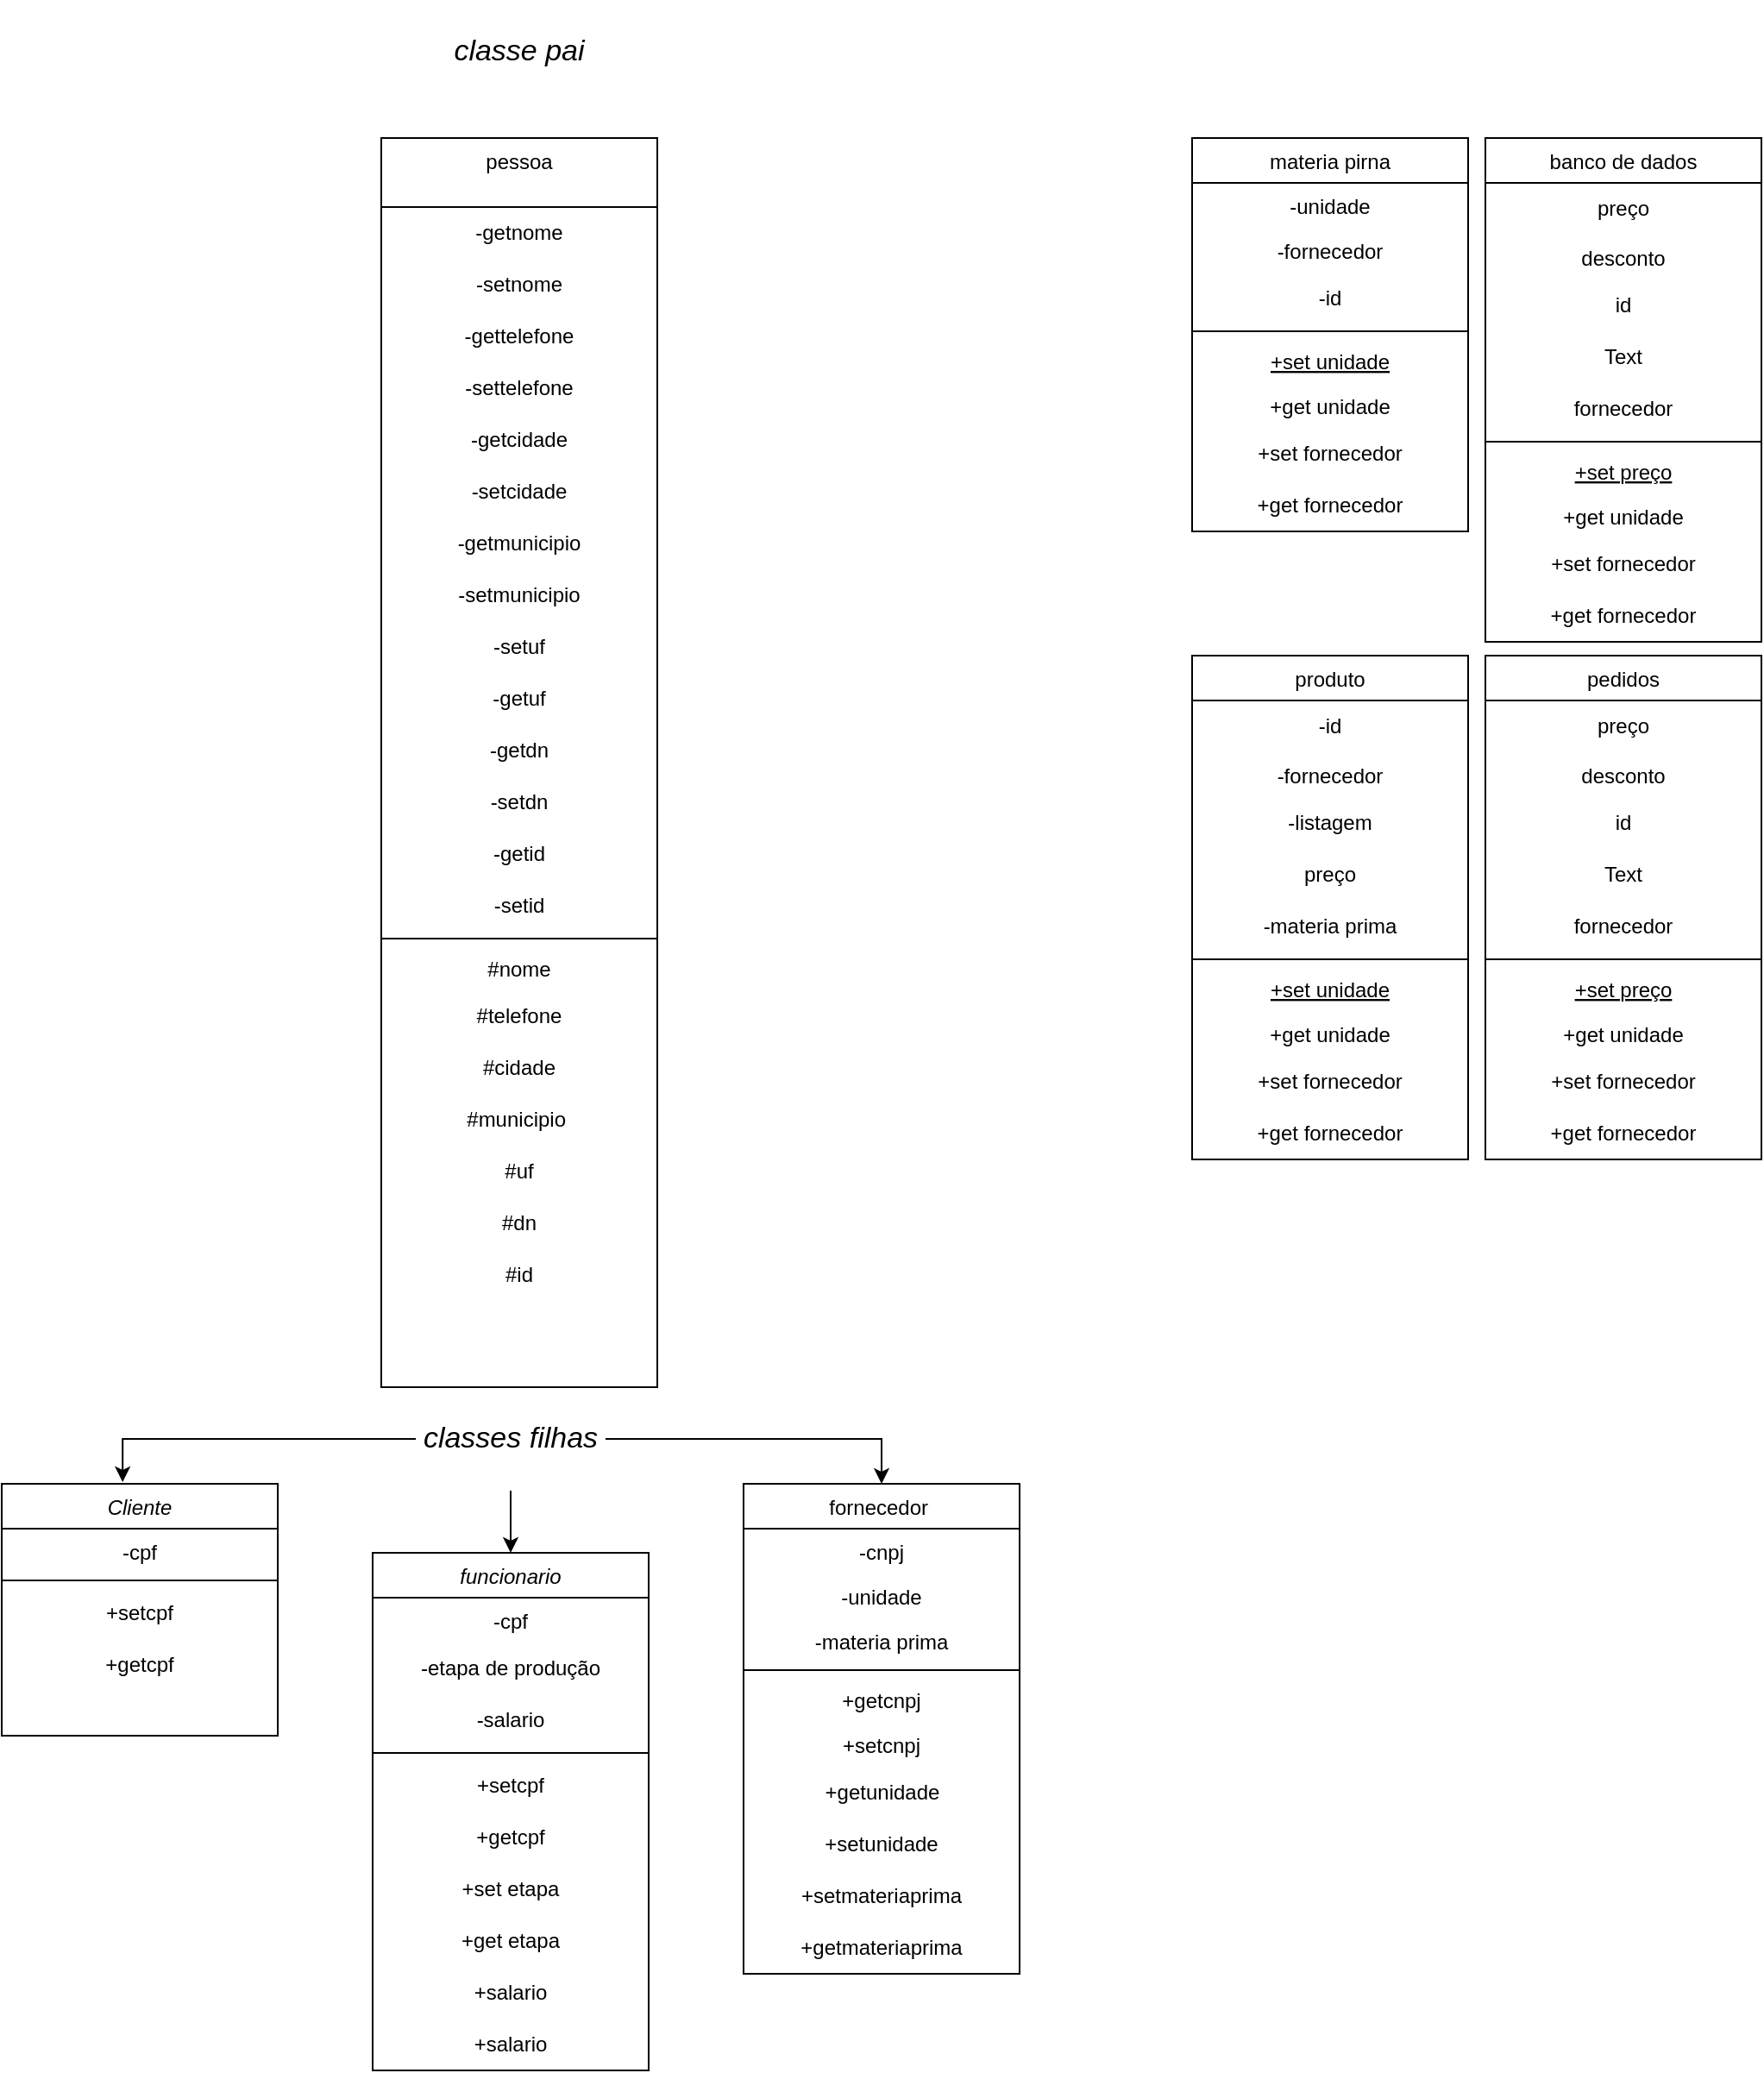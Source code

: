 <mxfile version="24.5.5" type="device">
  <diagram id="C5RBs43oDa-KdzZeNtuy" name="Page-1">
    <mxGraphModel dx="2261" dy="1951" grid="1" gridSize="10" guides="1" tooltips="1" connect="1" arrows="1" fold="1" page="1" pageScale="1" pageWidth="827" pageHeight="1169" math="0" shadow="0">
      <root>
        <mxCell id="WIyWlLk6GJQsqaUBKTNV-0" />
        <mxCell id="WIyWlLk6GJQsqaUBKTNV-1" parent="WIyWlLk6GJQsqaUBKTNV-0" />
        <mxCell id="zkfFHV4jXpPFQw0GAbJ--0" value="Cliente" style="swimlane;fontStyle=2;align=center;verticalAlign=top;childLayout=stackLayout;horizontal=1;startSize=26;horizontalStack=0;resizeParent=1;resizeLast=0;collapsible=1;marginBottom=0;rounded=0;shadow=0;strokeWidth=1;" parent="WIyWlLk6GJQsqaUBKTNV-1" vertex="1">
          <mxGeometry x="-260" y="510" width="160" height="146" as="geometry">
            <mxRectangle x="230" y="140" width="160" height="26" as="alternateBounds" />
          </mxGeometry>
        </mxCell>
        <mxCell id="zkfFHV4jXpPFQw0GAbJ--1" value="-cpf" style="text;align=center;verticalAlign=top;spacingLeft=4;spacingRight=4;overflow=hidden;rotatable=0;points=[[0,0.5],[1,0.5]];portConstraint=eastwest;" parent="zkfFHV4jXpPFQw0GAbJ--0" vertex="1">
          <mxGeometry y="26" width="160" height="26" as="geometry" />
        </mxCell>
        <mxCell id="zkfFHV4jXpPFQw0GAbJ--4" value="" style="line;html=1;strokeWidth=1;align=left;verticalAlign=middle;spacingTop=-1;spacingLeft=3;spacingRight=3;rotatable=0;labelPosition=right;points=[];portConstraint=eastwest;" parent="zkfFHV4jXpPFQw0GAbJ--0" vertex="1">
          <mxGeometry y="52" width="160" height="8" as="geometry" />
        </mxCell>
        <mxCell id="9Fg0XrjEi-bM0o1oaEuX-0" value="+setcpf" style="text;html=1;align=center;verticalAlign=middle;whiteSpace=wrap;rounded=0;" vertex="1" parent="zkfFHV4jXpPFQw0GAbJ--0">
          <mxGeometry y="60" width="160" height="30" as="geometry" />
        </mxCell>
        <mxCell id="9Fg0XrjEi-bM0o1oaEuX-1" value="+getcpf" style="text;html=1;align=center;verticalAlign=middle;whiteSpace=wrap;rounded=0;" vertex="1" parent="zkfFHV4jXpPFQw0GAbJ--0">
          <mxGeometry y="90" width="160" height="30" as="geometry" />
        </mxCell>
        <mxCell id="zkfFHV4jXpPFQw0GAbJ--6" value="materia pirna" style="swimlane;fontStyle=0;align=center;verticalAlign=top;childLayout=stackLayout;horizontal=1;startSize=26;horizontalStack=0;resizeParent=1;resizeLast=0;collapsible=1;marginBottom=0;rounded=0;shadow=0;strokeWidth=1;" parent="WIyWlLk6GJQsqaUBKTNV-1" vertex="1">
          <mxGeometry x="430" y="-270" width="160" height="228" as="geometry">
            <mxRectangle x="130" y="380" width="160" height="26" as="alternateBounds" />
          </mxGeometry>
        </mxCell>
        <mxCell id="zkfFHV4jXpPFQw0GAbJ--7" value="-unidade" style="text;align=center;verticalAlign=top;spacingLeft=4;spacingRight=4;overflow=hidden;rotatable=0;points=[[0,0.5],[1,0.5]];portConstraint=eastwest;" parent="zkfFHV4jXpPFQw0GAbJ--6" vertex="1">
          <mxGeometry y="26" width="160" height="26" as="geometry" />
        </mxCell>
        <mxCell id="zkfFHV4jXpPFQw0GAbJ--8" value="-fornecedor" style="text;align=center;verticalAlign=top;spacingLeft=4;spacingRight=4;overflow=hidden;rotatable=0;points=[[0,0.5],[1,0.5]];portConstraint=eastwest;rounded=0;shadow=0;html=0;" parent="zkfFHV4jXpPFQw0GAbJ--6" vertex="1">
          <mxGeometry y="52" width="160" height="26" as="geometry" />
        </mxCell>
        <mxCell id="9Fg0XrjEi-bM0o1oaEuX-18" value="-id" style="text;html=1;align=center;verticalAlign=middle;whiteSpace=wrap;rounded=0;" vertex="1" parent="zkfFHV4jXpPFQw0GAbJ--6">
          <mxGeometry y="78" width="160" height="30" as="geometry" />
        </mxCell>
        <mxCell id="zkfFHV4jXpPFQw0GAbJ--9" value="" style="line;html=1;strokeWidth=1;align=center;verticalAlign=middle;spacingTop=-1;spacingLeft=3;spacingRight=3;rotatable=0;labelPosition=right;points=[];portConstraint=eastwest;" parent="zkfFHV4jXpPFQw0GAbJ--6" vertex="1">
          <mxGeometry y="108" width="160" height="8" as="geometry" />
        </mxCell>
        <mxCell id="zkfFHV4jXpPFQw0GAbJ--10" value="+set unidade" style="text;align=center;verticalAlign=top;spacingLeft=4;spacingRight=4;overflow=hidden;rotatable=0;points=[[0,0.5],[1,0.5]];portConstraint=eastwest;fontStyle=4" parent="zkfFHV4jXpPFQw0GAbJ--6" vertex="1">
          <mxGeometry y="116" width="160" height="26" as="geometry" />
        </mxCell>
        <mxCell id="zkfFHV4jXpPFQw0GAbJ--11" value="+get unidade" style="text;align=center;verticalAlign=top;spacingLeft=4;spacingRight=4;overflow=hidden;rotatable=0;points=[[0,0.5],[1,0.5]];portConstraint=eastwest;" parent="zkfFHV4jXpPFQw0GAbJ--6" vertex="1">
          <mxGeometry y="142" width="160" height="26" as="geometry" />
        </mxCell>
        <mxCell id="9Fg0XrjEi-bM0o1oaEuX-7" value="+set fornecedor" style="text;html=1;align=center;verticalAlign=middle;whiteSpace=wrap;rounded=0;" vertex="1" parent="zkfFHV4jXpPFQw0GAbJ--6">
          <mxGeometry y="168" width="160" height="30" as="geometry" />
        </mxCell>
        <mxCell id="9Fg0XrjEi-bM0o1oaEuX-6" value="+get fornecedor" style="text;html=1;align=center;verticalAlign=middle;whiteSpace=wrap;rounded=0;" vertex="1" parent="zkfFHV4jXpPFQw0GAbJ--6">
          <mxGeometry y="198" width="160" height="30" as="geometry" />
        </mxCell>
        <mxCell id="zkfFHV4jXpPFQw0GAbJ--17" value="fornecedor " style="swimlane;fontStyle=0;align=center;verticalAlign=top;childLayout=stackLayout;horizontal=1;startSize=26;horizontalStack=0;resizeParent=1;resizeLast=0;collapsible=1;marginBottom=0;rounded=0;shadow=0;strokeWidth=1;" parent="WIyWlLk6GJQsqaUBKTNV-1" vertex="1">
          <mxGeometry x="170" y="510" width="160" height="284" as="geometry">
            <mxRectangle x="550" y="140" width="160" height="26" as="alternateBounds" />
          </mxGeometry>
        </mxCell>
        <mxCell id="zkfFHV4jXpPFQw0GAbJ--18" value="-cnpj" style="text;align=center;verticalAlign=top;spacingLeft=4;spacingRight=4;overflow=hidden;rotatable=0;points=[[0,0.5],[1,0.5]];portConstraint=eastwest;" parent="zkfFHV4jXpPFQw0GAbJ--17" vertex="1">
          <mxGeometry y="26" width="160" height="26" as="geometry" />
        </mxCell>
        <mxCell id="zkfFHV4jXpPFQw0GAbJ--19" value="-unidade" style="text;align=center;verticalAlign=top;spacingLeft=4;spacingRight=4;overflow=hidden;rotatable=0;points=[[0,0.5],[1,0.5]];portConstraint=eastwest;rounded=0;shadow=0;html=0;" parent="zkfFHV4jXpPFQw0GAbJ--17" vertex="1">
          <mxGeometry y="52" width="160" height="26" as="geometry" />
        </mxCell>
        <mxCell id="zkfFHV4jXpPFQw0GAbJ--22" value="-materia prima&#xa;" style="text;align=center;verticalAlign=top;spacingLeft=4;spacingRight=4;overflow=hidden;rotatable=0;points=[[0,0.5],[1,0.5]];portConstraint=eastwest;rounded=0;shadow=0;html=0;" parent="zkfFHV4jXpPFQw0GAbJ--17" vertex="1">
          <mxGeometry y="78" width="160" height="26" as="geometry" />
        </mxCell>
        <mxCell id="zkfFHV4jXpPFQw0GAbJ--23" value="" style="line;html=1;strokeWidth=1;align=center;verticalAlign=middle;spacingTop=-1;spacingLeft=3;spacingRight=3;rotatable=0;labelPosition=right;points=[];portConstraint=eastwest;" parent="zkfFHV4jXpPFQw0GAbJ--17" vertex="1">
          <mxGeometry y="104" width="160" height="8" as="geometry" />
        </mxCell>
        <mxCell id="zkfFHV4jXpPFQw0GAbJ--24" value="+getcnpj" style="text;align=center;verticalAlign=top;spacingLeft=4;spacingRight=4;overflow=hidden;rotatable=0;points=[[0,0.5],[1,0.5]];portConstraint=eastwest;" parent="zkfFHV4jXpPFQw0GAbJ--17" vertex="1">
          <mxGeometry y="112" width="160" height="26" as="geometry" />
        </mxCell>
        <mxCell id="zkfFHV4jXpPFQw0GAbJ--25" value="+setcnpj" style="text;align=center;verticalAlign=top;spacingLeft=4;spacingRight=4;overflow=hidden;rotatable=0;points=[[0,0.5],[1,0.5]];portConstraint=eastwest;" parent="zkfFHV4jXpPFQw0GAbJ--17" vertex="1">
          <mxGeometry y="138" width="160" height="26" as="geometry" />
        </mxCell>
        <mxCell id="Mgq2r2dambngGXg2qCNa-32" value="+getunidade" style="text;html=1;align=center;verticalAlign=middle;resizable=0;points=[];autosize=1;strokeColor=none;fillColor=none;" parent="zkfFHV4jXpPFQw0GAbJ--17" vertex="1">
          <mxGeometry y="164" width="160" height="30" as="geometry" />
        </mxCell>
        <mxCell id="Mgq2r2dambngGXg2qCNa-33" value="+setunidade" style="text;html=1;align=center;verticalAlign=middle;whiteSpace=wrap;rounded=0;" parent="zkfFHV4jXpPFQw0GAbJ--17" vertex="1">
          <mxGeometry y="194" width="160" height="30" as="geometry" />
        </mxCell>
        <mxCell id="Mgq2r2dambngGXg2qCNa-34" value="+setmateriaprima" style="text;html=1;align=center;verticalAlign=middle;whiteSpace=wrap;rounded=0;" parent="zkfFHV4jXpPFQw0GAbJ--17" vertex="1">
          <mxGeometry y="224" width="160" height="30" as="geometry" />
        </mxCell>
        <mxCell id="Mgq2r2dambngGXg2qCNa-35" value="+getmateriaprima" style="text;html=1;align=center;verticalAlign=middle;whiteSpace=wrap;rounded=0;" parent="zkfFHV4jXpPFQw0GAbJ--17" vertex="1">
          <mxGeometry y="254" width="160" height="30" as="geometry" />
        </mxCell>
        <mxCell id="Mgq2r2dambngGXg2qCNa-0" value="pessoa" style="swimlane;fontStyle=0;align=center;verticalAlign=top;childLayout=stackLayout;horizontal=1;startSize=40;horizontalStack=0;resizeParent=1;resizeLast=0;collapsible=1;marginBottom=0;rounded=0;shadow=0;strokeWidth=1;" parent="WIyWlLk6GJQsqaUBKTNV-1" vertex="1">
          <mxGeometry x="-40" y="-270" width="160" height="724" as="geometry">
            <mxRectangle x="340" y="380" width="170" height="26" as="alternateBounds" />
          </mxGeometry>
        </mxCell>
        <mxCell id="Mgq2r2dambngGXg2qCNa-15" value="-getnome" style="text;html=1;align=center;verticalAlign=middle;whiteSpace=wrap;rounded=0;" parent="Mgq2r2dambngGXg2qCNa-0" vertex="1">
          <mxGeometry y="40" width="160" height="30" as="geometry" />
        </mxCell>
        <mxCell id="Mgq2r2dambngGXg2qCNa-16" value="-setnome" style="text;html=1;align=center;verticalAlign=middle;whiteSpace=wrap;rounded=0;" parent="Mgq2r2dambngGXg2qCNa-0" vertex="1">
          <mxGeometry y="70" width="160" height="30" as="geometry" />
        </mxCell>
        <mxCell id="Mgq2r2dambngGXg2qCNa-21" value="-gettelefone" style="text;html=1;align=center;verticalAlign=middle;whiteSpace=wrap;rounded=0;" parent="Mgq2r2dambngGXg2qCNa-0" vertex="1">
          <mxGeometry y="100" width="160" height="30" as="geometry" />
        </mxCell>
        <mxCell id="Mgq2r2dambngGXg2qCNa-20" value="-settelefone" style="text;html=1;align=center;verticalAlign=middle;whiteSpace=wrap;rounded=0;" parent="Mgq2r2dambngGXg2qCNa-0" vertex="1">
          <mxGeometry y="130" width="160" height="30" as="geometry" />
        </mxCell>
        <mxCell id="Mgq2r2dambngGXg2qCNa-18" value="-getcidade" style="text;html=1;align=center;verticalAlign=middle;whiteSpace=wrap;rounded=0;" parent="Mgq2r2dambngGXg2qCNa-0" vertex="1">
          <mxGeometry y="160" width="160" height="30" as="geometry" />
        </mxCell>
        <mxCell id="Mgq2r2dambngGXg2qCNa-24" value="-setcidade" style="text;html=1;align=center;verticalAlign=middle;whiteSpace=wrap;rounded=0;" parent="Mgq2r2dambngGXg2qCNa-0" vertex="1">
          <mxGeometry y="190" width="160" height="30" as="geometry" />
        </mxCell>
        <mxCell id="Mgq2r2dambngGXg2qCNa-25" value="-getmunicipio" style="text;html=1;align=center;verticalAlign=middle;whiteSpace=wrap;rounded=0;" parent="Mgq2r2dambngGXg2qCNa-0" vertex="1">
          <mxGeometry y="220" width="160" height="30" as="geometry" />
        </mxCell>
        <mxCell id="Mgq2r2dambngGXg2qCNa-29" value="-setmunicipio" style="text;html=1;align=center;verticalAlign=middle;whiteSpace=wrap;rounded=0;" parent="Mgq2r2dambngGXg2qCNa-0" vertex="1">
          <mxGeometry y="250" width="160" height="30" as="geometry" />
        </mxCell>
        <mxCell id="Mgq2r2dambngGXg2qCNa-28" value="-setuf" style="text;html=1;align=center;verticalAlign=middle;whiteSpace=wrap;rounded=0;" parent="Mgq2r2dambngGXg2qCNa-0" vertex="1">
          <mxGeometry y="280" width="160" height="30" as="geometry" />
        </mxCell>
        <mxCell id="Mgq2r2dambngGXg2qCNa-30" value="-getuf" style="text;html=1;align=center;verticalAlign=middle;whiteSpace=wrap;rounded=0;" parent="Mgq2r2dambngGXg2qCNa-0" vertex="1">
          <mxGeometry y="310" width="160" height="30" as="geometry" />
        </mxCell>
        <mxCell id="Mgq2r2dambngGXg2qCNa-26" value="-getdn" style="text;html=1;align=center;verticalAlign=middle;whiteSpace=wrap;rounded=0;" parent="Mgq2r2dambngGXg2qCNa-0" vertex="1">
          <mxGeometry y="340" width="160" height="30" as="geometry" />
        </mxCell>
        <mxCell id="Mgq2r2dambngGXg2qCNa-23" value="-setdn" style="text;html=1;align=center;verticalAlign=middle;whiteSpace=wrap;rounded=0;" parent="Mgq2r2dambngGXg2qCNa-0" vertex="1">
          <mxGeometry y="370" width="160" height="30" as="geometry" />
        </mxCell>
        <mxCell id="Mgq2r2dambngGXg2qCNa-22" value="-getid" style="text;html=1;align=center;verticalAlign=middle;whiteSpace=wrap;rounded=0;" parent="Mgq2r2dambngGXg2qCNa-0" vertex="1">
          <mxGeometry y="400" width="160" height="30" as="geometry" />
        </mxCell>
        <mxCell id="Mgq2r2dambngGXg2qCNa-27" value="-setid" style="text;html=1;align=center;verticalAlign=middle;whiteSpace=wrap;rounded=0;" parent="Mgq2r2dambngGXg2qCNa-0" vertex="1">
          <mxGeometry y="430" width="160" height="30" as="geometry" />
        </mxCell>
        <mxCell id="Mgq2r2dambngGXg2qCNa-2" value="" style="line;html=1;strokeWidth=1;align=center;verticalAlign=middle;spacingTop=-1;spacingLeft=3;spacingRight=3;rotatable=0;labelPosition=right;points=[];portConstraint=eastwest;" parent="Mgq2r2dambngGXg2qCNa-0" vertex="1">
          <mxGeometry y="460" width="160" height="8" as="geometry" />
        </mxCell>
        <mxCell id="Mgq2r2dambngGXg2qCNa-1" value="#nome" style="text;align=center;verticalAlign=top;spacingLeft=4;spacingRight=4;overflow=hidden;rotatable=0;points=[[0,0.5],[1,0.5]];portConstraint=eastwest;" parent="Mgq2r2dambngGXg2qCNa-0" vertex="1">
          <mxGeometry y="468" width="160" height="26" as="geometry" />
        </mxCell>
        <mxCell id="Mgq2r2dambngGXg2qCNa-5" value="#telefone" style="text;html=1;align=center;verticalAlign=middle;whiteSpace=wrap;rounded=0;" parent="Mgq2r2dambngGXg2qCNa-0" vertex="1">
          <mxGeometry y="494" width="160" height="30" as="geometry" />
        </mxCell>
        <mxCell id="Mgq2r2dambngGXg2qCNa-4" value="#cidade" style="text;html=1;align=center;verticalAlign=middle;whiteSpace=wrap;rounded=0;" parent="Mgq2r2dambngGXg2qCNa-0" vertex="1">
          <mxGeometry y="524" width="160" height="30" as="geometry" />
        </mxCell>
        <mxCell id="Mgq2r2dambngGXg2qCNa-7" value="#municipio&amp;nbsp;" style="text;html=1;align=center;verticalAlign=middle;whiteSpace=wrap;rounded=0;" parent="Mgq2r2dambngGXg2qCNa-0" vertex="1">
          <mxGeometry y="554" width="160" height="30" as="geometry" />
        </mxCell>
        <mxCell id="Mgq2r2dambngGXg2qCNa-8" value="#uf" style="text;html=1;align=center;verticalAlign=middle;whiteSpace=wrap;rounded=0;" parent="Mgq2r2dambngGXg2qCNa-0" vertex="1">
          <mxGeometry y="584" width="160" height="30" as="geometry" />
        </mxCell>
        <mxCell id="Mgq2r2dambngGXg2qCNa-6" value="#dn" style="text;html=1;align=center;verticalAlign=middle;whiteSpace=wrap;rounded=0;" parent="Mgq2r2dambngGXg2qCNa-0" vertex="1">
          <mxGeometry y="614" width="160" height="30" as="geometry" />
        </mxCell>
        <mxCell id="Mgq2r2dambngGXg2qCNa-10" value="#id" style="text;html=1;align=center;verticalAlign=middle;whiteSpace=wrap;rounded=0;" parent="Mgq2r2dambngGXg2qCNa-0" vertex="1">
          <mxGeometry y="644" width="160" height="30" as="geometry" />
        </mxCell>
        <mxCell id="9Fg0XrjEi-bM0o1oaEuX-8" value="produto" style="swimlane;fontStyle=0;align=center;verticalAlign=top;childLayout=stackLayout;horizontal=1;startSize=26;horizontalStack=0;resizeParent=1;resizeLast=0;collapsible=1;marginBottom=0;rounded=0;shadow=0;strokeWidth=1;" vertex="1" parent="WIyWlLk6GJQsqaUBKTNV-1">
          <mxGeometry x="430" y="30" width="160" height="292" as="geometry">
            <mxRectangle x="130" y="380" width="160" height="26" as="alternateBounds" />
          </mxGeometry>
        </mxCell>
        <mxCell id="9Fg0XrjEi-bM0o1oaEuX-19" value="-id" style="text;html=1;align=center;verticalAlign=middle;whiteSpace=wrap;rounded=0;" vertex="1" parent="9Fg0XrjEi-bM0o1oaEuX-8">
          <mxGeometry y="26" width="160" height="30" as="geometry" />
        </mxCell>
        <mxCell id="9Fg0XrjEi-bM0o1oaEuX-10" value="-fornecedor" style="text;align=center;verticalAlign=top;spacingLeft=4;spacingRight=4;overflow=hidden;rotatable=0;points=[[0,0.5],[1,0.5]];portConstraint=eastwest;rounded=0;shadow=0;html=0;" vertex="1" parent="9Fg0XrjEi-bM0o1oaEuX-8">
          <mxGeometry y="56" width="160" height="26" as="geometry" />
        </mxCell>
        <mxCell id="9Fg0XrjEi-bM0o1oaEuX-17" value="-listagem" style="text;html=1;align=center;verticalAlign=middle;whiteSpace=wrap;rounded=0;" vertex="1" parent="9Fg0XrjEi-bM0o1oaEuX-8">
          <mxGeometry y="82" width="160" height="30" as="geometry" />
        </mxCell>
        <mxCell id="9Fg0XrjEi-bM0o1oaEuX-32" value="preço" style="text;html=1;align=center;verticalAlign=middle;whiteSpace=wrap;rounded=0;" vertex="1" parent="9Fg0XrjEi-bM0o1oaEuX-8">
          <mxGeometry y="112" width="160" height="30" as="geometry" />
        </mxCell>
        <mxCell id="9Fg0XrjEi-bM0o1oaEuX-16" value="-materia prima" style="text;html=1;align=center;verticalAlign=middle;whiteSpace=wrap;rounded=0;" vertex="1" parent="9Fg0XrjEi-bM0o1oaEuX-8">
          <mxGeometry y="142" width="160" height="30" as="geometry" />
        </mxCell>
        <mxCell id="9Fg0XrjEi-bM0o1oaEuX-11" value="" style="line;html=1;strokeWidth=1;align=center;verticalAlign=middle;spacingTop=-1;spacingLeft=3;spacingRight=3;rotatable=0;labelPosition=right;points=[];portConstraint=eastwest;" vertex="1" parent="9Fg0XrjEi-bM0o1oaEuX-8">
          <mxGeometry y="172" width="160" height="8" as="geometry" />
        </mxCell>
        <mxCell id="9Fg0XrjEi-bM0o1oaEuX-12" value="+set unidade" style="text;align=center;verticalAlign=top;spacingLeft=4;spacingRight=4;overflow=hidden;rotatable=0;points=[[0,0.5],[1,0.5]];portConstraint=eastwest;fontStyle=4" vertex="1" parent="9Fg0XrjEi-bM0o1oaEuX-8">
          <mxGeometry y="180" width="160" height="26" as="geometry" />
        </mxCell>
        <mxCell id="9Fg0XrjEi-bM0o1oaEuX-13" value="+get unidade" style="text;align=center;verticalAlign=top;spacingLeft=4;spacingRight=4;overflow=hidden;rotatable=0;points=[[0,0.5],[1,0.5]];portConstraint=eastwest;" vertex="1" parent="9Fg0XrjEi-bM0o1oaEuX-8">
          <mxGeometry y="206" width="160" height="26" as="geometry" />
        </mxCell>
        <mxCell id="9Fg0XrjEi-bM0o1oaEuX-14" value="+set fornecedor" style="text;html=1;align=center;verticalAlign=middle;whiteSpace=wrap;rounded=0;" vertex="1" parent="9Fg0XrjEi-bM0o1oaEuX-8">
          <mxGeometry y="232" width="160" height="30" as="geometry" />
        </mxCell>
        <mxCell id="9Fg0XrjEi-bM0o1oaEuX-15" value="+get fornecedor" style="text;html=1;align=center;verticalAlign=middle;whiteSpace=wrap;rounded=0;" vertex="1" parent="9Fg0XrjEi-bM0o1oaEuX-8">
          <mxGeometry y="262" width="160" height="30" as="geometry" />
        </mxCell>
        <mxCell id="9Fg0XrjEi-bM0o1oaEuX-20" value="pedidos" style="swimlane;fontStyle=0;align=center;verticalAlign=top;childLayout=stackLayout;horizontal=1;startSize=26;horizontalStack=0;resizeParent=1;resizeLast=0;collapsible=1;marginBottom=0;rounded=0;shadow=0;strokeWidth=1;" vertex="1" parent="WIyWlLk6GJQsqaUBKTNV-1">
          <mxGeometry x="600" y="30" width="160" height="292" as="geometry">
            <mxRectangle x="130" y="380" width="160" height="26" as="alternateBounds" />
          </mxGeometry>
        </mxCell>
        <mxCell id="9Fg0XrjEi-bM0o1oaEuX-21" value="preço" style="text;html=1;align=center;verticalAlign=middle;whiteSpace=wrap;rounded=0;" vertex="1" parent="9Fg0XrjEi-bM0o1oaEuX-20">
          <mxGeometry y="26" width="160" height="30" as="geometry" />
        </mxCell>
        <mxCell id="9Fg0XrjEi-bM0o1oaEuX-22" value="desconto" style="text;align=center;verticalAlign=top;spacingLeft=4;spacingRight=4;overflow=hidden;rotatable=0;points=[[0,0.5],[1,0.5]];portConstraint=eastwest;rounded=0;shadow=0;html=0;" vertex="1" parent="9Fg0XrjEi-bM0o1oaEuX-20">
          <mxGeometry y="56" width="160" height="26" as="geometry" />
        </mxCell>
        <mxCell id="9Fg0XrjEi-bM0o1oaEuX-23" value="id" style="text;html=1;align=center;verticalAlign=middle;whiteSpace=wrap;rounded=0;" vertex="1" parent="9Fg0XrjEi-bM0o1oaEuX-20">
          <mxGeometry y="82" width="160" height="30" as="geometry" />
        </mxCell>
        <mxCell id="9Fg0XrjEi-bM0o1oaEuX-31" value="Text" style="text;html=1;align=center;verticalAlign=middle;whiteSpace=wrap;rounded=0;" vertex="1" parent="9Fg0XrjEi-bM0o1oaEuX-20">
          <mxGeometry y="112" width="160" height="30" as="geometry" />
        </mxCell>
        <mxCell id="9Fg0XrjEi-bM0o1oaEuX-30" value="fornecedor" style="text;html=1;align=center;verticalAlign=middle;whiteSpace=wrap;rounded=0;" vertex="1" parent="9Fg0XrjEi-bM0o1oaEuX-20">
          <mxGeometry y="142" width="160" height="30" as="geometry" />
        </mxCell>
        <mxCell id="9Fg0XrjEi-bM0o1oaEuX-25" value="" style="line;html=1;strokeWidth=1;align=center;verticalAlign=middle;spacingTop=-1;spacingLeft=3;spacingRight=3;rotatable=0;labelPosition=right;points=[];portConstraint=eastwest;" vertex="1" parent="9Fg0XrjEi-bM0o1oaEuX-20">
          <mxGeometry y="172" width="160" height="8" as="geometry" />
        </mxCell>
        <mxCell id="9Fg0XrjEi-bM0o1oaEuX-26" value="+set preço" style="text;align=center;verticalAlign=top;spacingLeft=4;spacingRight=4;overflow=hidden;rotatable=0;points=[[0,0.5],[1,0.5]];portConstraint=eastwest;fontStyle=4" vertex="1" parent="9Fg0XrjEi-bM0o1oaEuX-20">
          <mxGeometry y="180" width="160" height="26" as="geometry" />
        </mxCell>
        <mxCell id="9Fg0XrjEi-bM0o1oaEuX-27" value="+get unidade" style="text;align=center;verticalAlign=top;spacingLeft=4;spacingRight=4;overflow=hidden;rotatable=0;points=[[0,0.5],[1,0.5]];portConstraint=eastwest;" vertex="1" parent="9Fg0XrjEi-bM0o1oaEuX-20">
          <mxGeometry y="206" width="160" height="26" as="geometry" />
        </mxCell>
        <mxCell id="9Fg0XrjEi-bM0o1oaEuX-28" value="+set fornecedor" style="text;html=1;align=center;verticalAlign=middle;whiteSpace=wrap;rounded=0;" vertex="1" parent="9Fg0XrjEi-bM0o1oaEuX-20">
          <mxGeometry y="232" width="160" height="30" as="geometry" />
        </mxCell>
        <mxCell id="9Fg0XrjEi-bM0o1oaEuX-29" value="+get fornecedor" style="text;html=1;align=center;verticalAlign=middle;whiteSpace=wrap;rounded=0;" vertex="1" parent="9Fg0XrjEi-bM0o1oaEuX-20">
          <mxGeometry y="262" width="160" height="30" as="geometry" />
        </mxCell>
        <mxCell id="9Fg0XrjEi-bM0o1oaEuX-33" value="banco de dados" style="swimlane;fontStyle=0;align=center;verticalAlign=top;childLayout=stackLayout;horizontal=1;startSize=26;horizontalStack=0;resizeParent=1;resizeLast=0;collapsible=1;marginBottom=0;rounded=0;shadow=0;strokeWidth=1;" vertex="1" parent="WIyWlLk6GJQsqaUBKTNV-1">
          <mxGeometry x="600" y="-270" width="160" height="292" as="geometry">
            <mxRectangle x="130" y="380" width="160" height="26" as="alternateBounds" />
          </mxGeometry>
        </mxCell>
        <mxCell id="9Fg0XrjEi-bM0o1oaEuX-34" value="preço" style="text;html=1;align=center;verticalAlign=middle;whiteSpace=wrap;rounded=0;" vertex="1" parent="9Fg0XrjEi-bM0o1oaEuX-33">
          <mxGeometry y="26" width="160" height="30" as="geometry" />
        </mxCell>
        <mxCell id="9Fg0XrjEi-bM0o1oaEuX-35" value="desconto" style="text;align=center;verticalAlign=top;spacingLeft=4;spacingRight=4;overflow=hidden;rotatable=0;points=[[0,0.5],[1,0.5]];portConstraint=eastwest;rounded=0;shadow=0;html=0;" vertex="1" parent="9Fg0XrjEi-bM0o1oaEuX-33">
          <mxGeometry y="56" width="160" height="26" as="geometry" />
        </mxCell>
        <mxCell id="9Fg0XrjEi-bM0o1oaEuX-36" value="id" style="text;html=1;align=center;verticalAlign=middle;whiteSpace=wrap;rounded=0;" vertex="1" parent="9Fg0XrjEi-bM0o1oaEuX-33">
          <mxGeometry y="82" width="160" height="30" as="geometry" />
        </mxCell>
        <mxCell id="9Fg0XrjEi-bM0o1oaEuX-37" value="Text" style="text;html=1;align=center;verticalAlign=middle;whiteSpace=wrap;rounded=0;" vertex="1" parent="9Fg0XrjEi-bM0o1oaEuX-33">
          <mxGeometry y="112" width="160" height="30" as="geometry" />
        </mxCell>
        <mxCell id="9Fg0XrjEi-bM0o1oaEuX-38" value="fornecedor" style="text;html=1;align=center;verticalAlign=middle;whiteSpace=wrap;rounded=0;" vertex="1" parent="9Fg0XrjEi-bM0o1oaEuX-33">
          <mxGeometry y="142" width="160" height="30" as="geometry" />
        </mxCell>
        <mxCell id="9Fg0XrjEi-bM0o1oaEuX-39" value="" style="line;html=1;strokeWidth=1;align=center;verticalAlign=middle;spacingTop=-1;spacingLeft=3;spacingRight=3;rotatable=0;labelPosition=right;points=[];portConstraint=eastwest;" vertex="1" parent="9Fg0XrjEi-bM0o1oaEuX-33">
          <mxGeometry y="172" width="160" height="8" as="geometry" />
        </mxCell>
        <mxCell id="9Fg0XrjEi-bM0o1oaEuX-40" value="+set preço" style="text;align=center;verticalAlign=top;spacingLeft=4;spacingRight=4;overflow=hidden;rotatable=0;points=[[0,0.5],[1,0.5]];portConstraint=eastwest;fontStyle=4" vertex="1" parent="9Fg0XrjEi-bM0o1oaEuX-33">
          <mxGeometry y="180" width="160" height="26" as="geometry" />
        </mxCell>
        <mxCell id="9Fg0XrjEi-bM0o1oaEuX-41" value="+get unidade" style="text;align=center;verticalAlign=top;spacingLeft=4;spacingRight=4;overflow=hidden;rotatable=0;points=[[0,0.5],[1,0.5]];portConstraint=eastwest;" vertex="1" parent="9Fg0XrjEi-bM0o1oaEuX-33">
          <mxGeometry y="206" width="160" height="26" as="geometry" />
        </mxCell>
        <mxCell id="9Fg0XrjEi-bM0o1oaEuX-42" value="+set fornecedor" style="text;html=1;align=center;verticalAlign=middle;whiteSpace=wrap;rounded=0;" vertex="1" parent="9Fg0XrjEi-bM0o1oaEuX-33">
          <mxGeometry y="232" width="160" height="30" as="geometry" />
        </mxCell>
        <mxCell id="9Fg0XrjEi-bM0o1oaEuX-43" value="+get fornecedor" style="text;html=1;align=center;verticalAlign=middle;whiteSpace=wrap;rounded=0;" vertex="1" parent="9Fg0XrjEi-bM0o1oaEuX-33">
          <mxGeometry y="262" width="160" height="30" as="geometry" />
        </mxCell>
        <mxCell id="9Fg0XrjEi-bM0o1oaEuX-44" value="funcionario" style="swimlane;fontStyle=2;align=center;verticalAlign=top;childLayout=stackLayout;horizontal=1;startSize=26;horizontalStack=0;resizeParent=1;resizeLast=0;collapsible=1;marginBottom=0;rounded=0;shadow=0;strokeWidth=1;" vertex="1" parent="WIyWlLk6GJQsqaUBKTNV-1">
          <mxGeometry x="-45" y="550" width="160" height="300" as="geometry">
            <mxRectangle x="230" y="140" width="160" height="26" as="alternateBounds" />
          </mxGeometry>
        </mxCell>
        <mxCell id="9Fg0XrjEi-bM0o1oaEuX-45" value="-cpf" style="text;align=center;verticalAlign=top;spacingLeft=4;spacingRight=4;overflow=hidden;rotatable=0;points=[[0,0.5],[1,0.5]];portConstraint=eastwest;" vertex="1" parent="9Fg0XrjEi-bM0o1oaEuX-44">
          <mxGeometry y="26" width="160" height="26" as="geometry" />
        </mxCell>
        <mxCell id="9Fg0XrjEi-bM0o1oaEuX-50" value="-etapa de produção" style="text;html=1;align=center;verticalAlign=middle;whiteSpace=wrap;rounded=0;" vertex="1" parent="9Fg0XrjEi-bM0o1oaEuX-44">
          <mxGeometry y="52" width="160" height="30" as="geometry" />
        </mxCell>
        <mxCell id="9Fg0XrjEi-bM0o1oaEuX-49" value="-salario" style="text;html=1;align=center;verticalAlign=middle;whiteSpace=wrap;rounded=0;" vertex="1" parent="9Fg0XrjEi-bM0o1oaEuX-44">
          <mxGeometry y="82" width="160" height="30" as="geometry" />
        </mxCell>
        <mxCell id="9Fg0XrjEi-bM0o1oaEuX-46" value="" style="line;html=1;strokeWidth=1;align=left;verticalAlign=middle;spacingTop=-1;spacingLeft=3;spacingRight=3;rotatable=0;labelPosition=right;points=[];portConstraint=eastwest;" vertex="1" parent="9Fg0XrjEi-bM0o1oaEuX-44">
          <mxGeometry y="112" width="160" height="8" as="geometry" />
        </mxCell>
        <mxCell id="9Fg0XrjEi-bM0o1oaEuX-47" value="+setcpf" style="text;html=1;align=center;verticalAlign=middle;whiteSpace=wrap;rounded=0;" vertex="1" parent="9Fg0XrjEi-bM0o1oaEuX-44">
          <mxGeometry y="120" width="160" height="30" as="geometry" />
        </mxCell>
        <mxCell id="9Fg0XrjEi-bM0o1oaEuX-48" value="+getcpf" style="text;html=1;align=center;verticalAlign=middle;whiteSpace=wrap;rounded=0;" vertex="1" parent="9Fg0XrjEi-bM0o1oaEuX-44">
          <mxGeometry y="150" width="160" height="30" as="geometry" />
        </mxCell>
        <mxCell id="9Fg0XrjEi-bM0o1oaEuX-53" value="+set etapa" style="text;html=1;align=center;verticalAlign=middle;whiteSpace=wrap;rounded=0;" vertex="1" parent="9Fg0XrjEi-bM0o1oaEuX-44">
          <mxGeometry y="180" width="160" height="30" as="geometry" />
        </mxCell>
        <mxCell id="9Fg0XrjEi-bM0o1oaEuX-54" value="+get etapa" style="text;html=1;align=center;verticalAlign=middle;whiteSpace=wrap;rounded=0;" vertex="1" parent="9Fg0XrjEi-bM0o1oaEuX-44">
          <mxGeometry y="210" width="160" height="30" as="geometry" />
        </mxCell>
        <mxCell id="9Fg0XrjEi-bM0o1oaEuX-55" value="+salario" style="text;html=1;align=center;verticalAlign=middle;whiteSpace=wrap;rounded=0;" vertex="1" parent="9Fg0XrjEi-bM0o1oaEuX-44">
          <mxGeometry y="240" width="160" height="30" as="geometry" />
        </mxCell>
        <mxCell id="9Fg0XrjEi-bM0o1oaEuX-52" value="+salario" style="text;html=1;align=center;verticalAlign=middle;whiteSpace=wrap;rounded=0;" vertex="1" parent="9Fg0XrjEi-bM0o1oaEuX-44">
          <mxGeometry y="270" width="160" height="30" as="geometry" />
        </mxCell>
        <mxCell id="9Fg0XrjEi-bM0o1oaEuX-56" value="&lt;font style=&quot;font-size: 17px;&quot;&gt;&lt;i&gt;classe pai&lt;/i&gt;&lt;/font&gt;" style="text;html=1;align=center;verticalAlign=middle;whiteSpace=wrap;rounded=0;" vertex="1" parent="WIyWlLk6GJQsqaUBKTNV-1">
          <mxGeometry x="-15" y="-350" width="110" height="60" as="geometry" />
        </mxCell>
        <mxCell id="9Fg0XrjEi-bM0o1oaEuX-58" style="edgeStyle=orthogonalEdgeStyle;rounded=0;orthogonalLoop=1;jettySize=auto;html=1;entryX=0.5;entryY=0;entryDx=0;entryDy=0;" edge="1" parent="WIyWlLk6GJQsqaUBKTNV-1" source="9Fg0XrjEi-bM0o1oaEuX-57" target="zkfFHV4jXpPFQw0GAbJ--17">
          <mxGeometry relative="1" as="geometry" />
        </mxCell>
        <mxCell id="9Fg0XrjEi-bM0o1oaEuX-60" style="edgeStyle=orthogonalEdgeStyle;rounded=0;orthogonalLoop=1;jettySize=auto;html=1;entryX=0.5;entryY=0;entryDx=0;entryDy=0;" edge="1" parent="WIyWlLk6GJQsqaUBKTNV-1" source="9Fg0XrjEi-bM0o1oaEuX-57" target="9Fg0XrjEi-bM0o1oaEuX-44">
          <mxGeometry relative="1" as="geometry" />
        </mxCell>
        <mxCell id="9Fg0XrjEi-bM0o1oaEuX-57" value="&lt;span style=&quot;font-size: 17px;&quot;&gt;&lt;i&gt;classes filhas&lt;/i&gt;&lt;/span&gt;" style="text;html=1;align=center;verticalAlign=middle;whiteSpace=wrap;rounded=0;" vertex="1" parent="WIyWlLk6GJQsqaUBKTNV-1">
          <mxGeometry x="-20" y="454" width="110" height="60" as="geometry" />
        </mxCell>
        <mxCell id="9Fg0XrjEi-bM0o1oaEuX-59" style="edgeStyle=orthogonalEdgeStyle;rounded=0;orthogonalLoop=1;jettySize=auto;html=1;entryX=0.438;entryY=-0.007;entryDx=0;entryDy=0;entryPerimeter=0;" edge="1" parent="WIyWlLk6GJQsqaUBKTNV-1" source="9Fg0XrjEi-bM0o1oaEuX-57" target="zkfFHV4jXpPFQw0GAbJ--0">
          <mxGeometry relative="1" as="geometry" />
        </mxCell>
      </root>
    </mxGraphModel>
  </diagram>
</mxfile>
